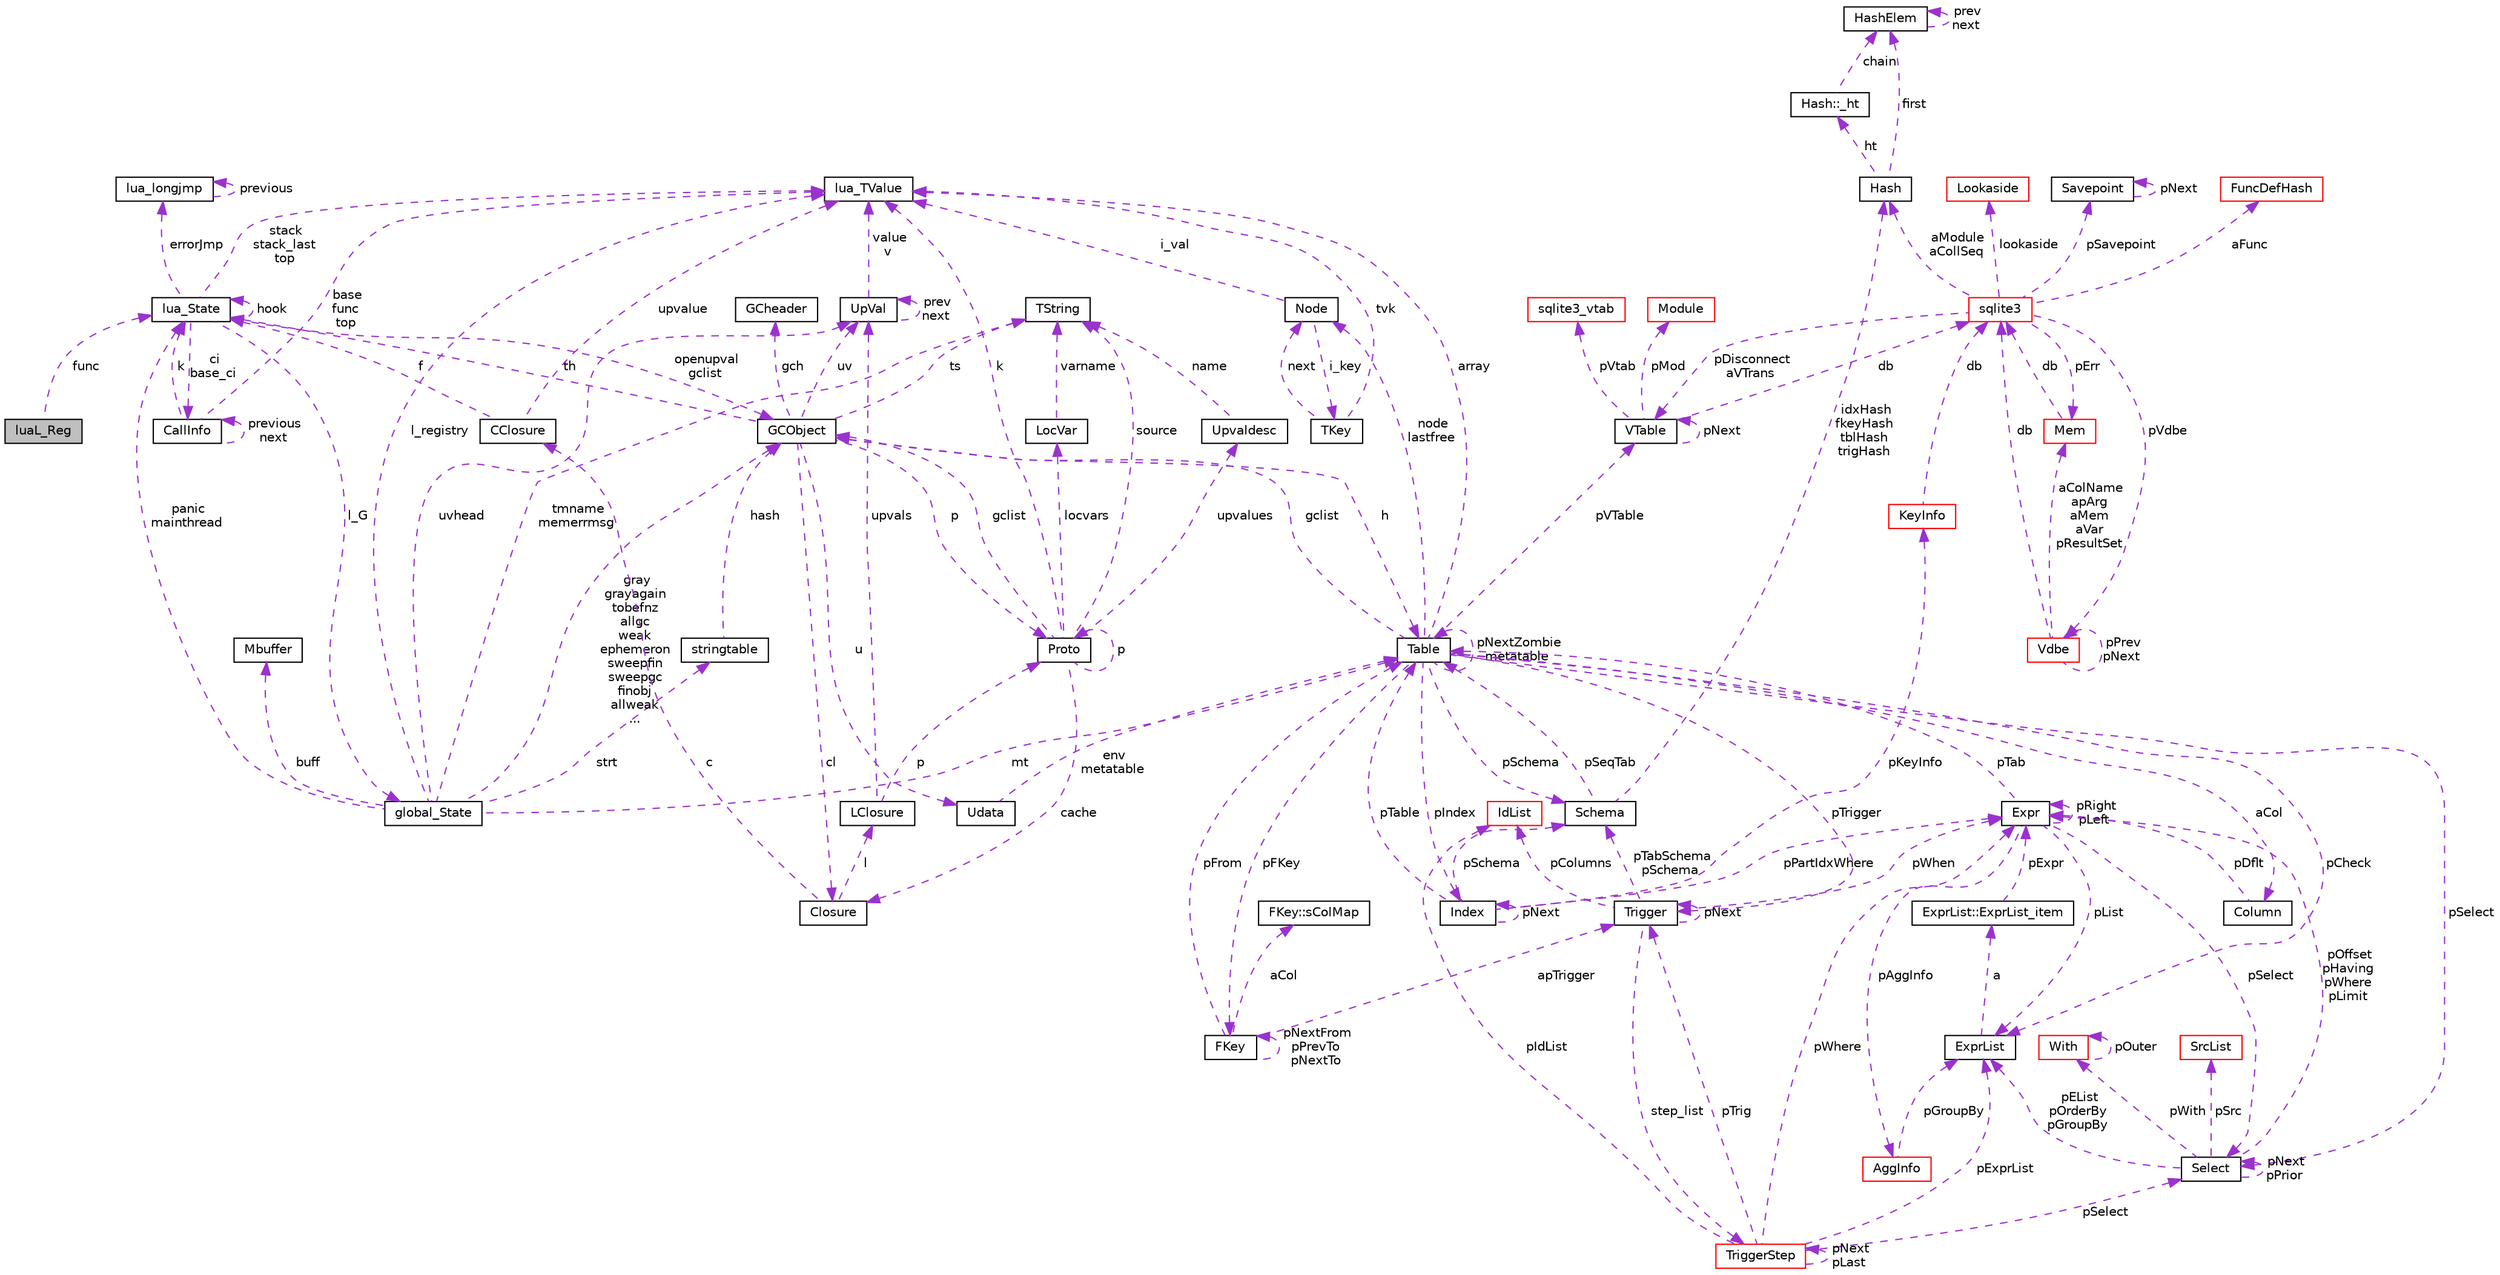 digraph "luaL_Reg"
{
  edge [fontname="Helvetica",fontsize="10",labelfontname="Helvetica",labelfontsize="10"];
  node [fontname="Helvetica",fontsize="10",shape=record];
  Node1 [label="luaL_Reg",height=0.2,width=0.4,color="black", fillcolor="grey75", style="filled", fontcolor="black"];
  Node2 -> Node1 [dir="back",color="darkorchid3",fontsize="10",style="dashed",label=" func" ,fontname="Helvetica"];
  Node2 [label="lua_State",height=0.2,width=0.4,color="black", fillcolor="white", style="filled",URL="$structlua___state.html"];
  Node3 -> Node2 [dir="back",color="darkorchid3",fontsize="10",style="dashed",label=" stack\nstack_last\ntop" ,fontname="Helvetica"];
  Node3 [label="lua_TValue",height=0.2,width=0.4,color="black", fillcolor="white", style="filled",URL="$structlua___t_value.html"];
  Node4 -> Node2 [dir="back",color="darkorchid3",fontsize="10",style="dashed",label=" errorJmp" ,fontname="Helvetica"];
  Node4 [label="lua_longjmp",height=0.2,width=0.4,color="black", fillcolor="white", style="filled",URL="$structlua__longjmp.html"];
  Node4 -> Node4 [dir="back",color="darkorchid3",fontsize="10",style="dashed",label=" previous" ,fontname="Helvetica"];
  Node5 -> Node2 [dir="back",color="darkorchid3",fontsize="10",style="dashed",label=" l_G" ,fontname="Helvetica"];
  Node5 [label="global_State",height=0.2,width=0.4,color="black", fillcolor="white", style="filled",URL="$structglobal___state.html"];
  Node6 -> Node5 [dir="back",color="darkorchid3",fontsize="10",style="dashed",label=" uvhead" ,fontname="Helvetica"];
  Node6 [label="UpVal",height=0.2,width=0.4,color="black", fillcolor="white", style="filled",URL="$struct_up_val.html"];
  Node6 -> Node6 [dir="back",color="darkorchid3",fontsize="10",style="dashed",label=" prev\nnext" ,fontname="Helvetica"];
  Node3 -> Node6 [dir="back",color="darkorchid3",fontsize="10",style="dashed",label=" value\nv" ,fontname="Helvetica"];
  Node3 -> Node5 [dir="back",color="darkorchid3",fontsize="10",style="dashed",label=" l_registry" ,fontname="Helvetica"];
  Node7 -> Node5 [dir="back",color="darkorchid3",fontsize="10",style="dashed",label=" strt" ,fontname="Helvetica"];
  Node7 [label="stringtable",height=0.2,width=0.4,color="black", fillcolor="white", style="filled",URL="$structstringtable.html"];
  Node8 -> Node7 [dir="back",color="darkorchid3",fontsize="10",style="dashed",label=" hash" ,fontname="Helvetica"];
  Node8 [label="GCObject",height=0.2,width=0.4,color="black", fillcolor="white", style="filled",URL="$union_g_c_object.html"];
  Node6 -> Node8 [dir="back",color="darkorchid3",fontsize="10",style="dashed",label=" uv" ,fontname="Helvetica"];
  Node9 -> Node8 [dir="back",color="darkorchid3",fontsize="10",style="dashed",label=" p" ,fontname="Helvetica"];
  Node9 [label="Proto",height=0.2,width=0.4,color="black", fillcolor="white", style="filled",URL="$struct_proto.html"];
  Node3 -> Node9 [dir="back",color="darkorchid3",fontsize="10",style="dashed",label=" k" ,fontname="Helvetica"];
  Node9 -> Node9 [dir="back",color="darkorchid3",fontsize="10",style="dashed",label=" p" ,fontname="Helvetica"];
  Node10 -> Node9 [dir="back",color="darkorchid3",fontsize="10",style="dashed",label=" locvars" ,fontname="Helvetica"];
  Node10 [label="LocVar",height=0.2,width=0.4,color="black", fillcolor="white", style="filled",URL="$struct_loc_var.html"];
  Node11 -> Node10 [dir="back",color="darkorchid3",fontsize="10",style="dashed",label=" varname" ,fontname="Helvetica"];
  Node11 [label="TString",height=0.2,width=0.4,color="black", fillcolor="white", style="filled",URL="$union_t_string.html"];
  Node11 -> Node9 [dir="back",color="darkorchid3",fontsize="10",style="dashed",label=" source" ,fontname="Helvetica"];
  Node12 -> Node9 [dir="back",color="darkorchid3",fontsize="10",style="dashed",label=" cache" ,fontname="Helvetica"];
  Node12 [label="Closure",height=0.2,width=0.4,color="black", fillcolor="white", style="filled",URL="$union_closure.html"];
  Node13 -> Node12 [dir="back",color="darkorchid3",fontsize="10",style="dashed",label=" c" ,fontname="Helvetica"];
  Node13 [label="CClosure",height=0.2,width=0.4,color="black", fillcolor="white", style="filled",URL="$struct_c_closure.html"];
  Node3 -> Node13 [dir="back",color="darkorchid3",fontsize="10",style="dashed",label=" upvalue" ,fontname="Helvetica"];
  Node2 -> Node13 [dir="back",color="darkorchid3",fontsize="10",style="dashed",label=" f" ,fontname="Helvetica"];
  Node14 -> Node12 [dir="back",color="darkorchid3",fontsize="10",style="dashed",label=" l" ,fontname="Helvetica"];
  Node14 [label="LClosure",height=0.2,width=0.4,color="black", fillcolor="white", style="filled",URL="$struct_l_closure.html"];
  Node6 -> Node14 [dir="back",color="darkorchid3",fontsize="10",style="dashed",label=" upvals" ,fontname="Helvetica"];
  Node9 -> Node14 [dir="back",color="darkorchid3",fontsize="10",style="dashed",label=" p" ,fontname="Helvetica"];
  Node8 -> Node9 [dir="back",color="darkorchid3",fontsize="10",style="dashed",label=" gclist" ,fontname="Helvetica"];
  Node15 -> Node9 [dir="back",color="darkorchid3",fontsize="10",style="dashed",label=" upvalues" ,fontname="Helvetica"];
  Node15 [label="Upvaldesc",height=0.2,width=0.4,color="black", fillcolor="white", style="filled",URL="$struct_upvaldesc.html"];
  Node11 -> Node15 [dir="back",color="darkorchid3",fontsize="10",style="dashed",label=" name" ,fontname="Helvetica"];
  Node11 -> Node8 [dir="back",color="darkorchid3",fontsize="10",style="dashed",label=" ts" ,fontname="Helvetica"];
  Node12 -> Node8 [dir="back",color="darkorchid3",fontsize="10",style="dashed",label=" cl" ,fontname="Helvetica"];
  Node16 -> Node8 [dir="back",color="darkorchid3",fontsize="10",style="dashed",label=" gch" ,fontname="Helvetica"];
  Node16 [label="GCheader",height=0.2,width=0.4,color="black", fillcolor="white", style="filled",URL="$struct_g_cheader.html"];
  Node17 -> Node8 [dir="back",color="darkorchid3",fontsize="10",style="dashed",label=" h" ,fontname="Helvetica"];
  Node17 [label="Table",height=0.2,width=0.4,color="black", fillcolor="white", style="filled",URL="$struct_table.html"];
  Node18 -> Node17 [dir="back",color="darkorchid3",fontsize="10",style="dashed",label=" node\nlastfree" ,fontname="Helvetica"];
  Node18 [label="Node",height=0.2,width=0.4,color="black", fillcolor="white", style="filled",URL="$struct_node.html"];
  Node3 -> Node18 [dir="back",color="darkorchid3",fontsize="10",style="dashed",label=" i_val" ,fontname="Helvetica"];
  Node19 -> Node18 [dir="back",color="darkorchid3",fontsize="10",style="dashed",label=" i_key" ,fontname="Helvetica"];
  Node19 [label="TKey",height=0.2,width=0.4,color="black", fillcolor="white", style="filled",URL="$union_t_key.html"];
  Node18 -> Node19 [dir="back",color="darkorchid3",fontsize="10",style="dashed",label=" next" ,fontname="Helvetica"];
  Node3 -> Node19 [dir="back",color="darkorchid3",fontsize="10",style="dashed",label=" tvk" ,fontname="Helvetica"];
  Node20 -> Node17 [dir="back",color="darkorchid3",fontsize="10",style="dashed",label=" pSchema" ,fontname="Helvetica"];
  Node20 [label="Schema",height=0.2,width=0.4,color="black", fillcolor="white", style="filled",URL="$struct_schema.html"];
  Node17 -> Node20 [dir="back",color="darkorchid3",fontsize="10",style="dashed",label=" pSeqTab" ,fontname="Helvetica"];
  Node21 -> Node20 [dir="back",color="darkorchid3",fontsize="10",style="dashed",label=" idxHash\nfkeyHash\ntblHash\ntrigHash" ,fontname="Helvetica"];
  Node21 [label="Hash",height=0.2,width=0.4,color="black", fillcolor="white", style="filled",URL="$struct_hash.html"];
  Node22 -> Node21 [dir="back",color="darkorchid3",fontsize="10",style="dashed",label=" ht" ,fontname="Helvetica"];
  Node22 [label="Hash::_ht",height=0.2,width=0.4,color="black", fillcolor="white", style="filled",URL="$struct_hash_1_1__ht.html"];
  Node23 -> Node22 [dir="back",color="darkorchid3",fontsize="10",style="dashed",label=" chain" ,fontname="Helvetica"];
  Node23 [label="HashElem",height=0.2,width=0.4,color="black", fillcolor="white", style="filled",URL="$struct_hash_elem.html"];
  Node23 -> Node23 [dir="back",color="darkorchid3",fontsize="10",style="dashed",label=" prev\nnext" ,fontname="Helvetica"];
  Node23 -> Node21 [dir="back",color="darkorchid3",fontsize="10",style="dashed",label=" first" ,fontname="Helvetica"];
  Node3 -> Node17 [dir="back",color="darkorchid3",fontsize="10",style="dashed",label=" array" ,fontname="Helvetica"];
  Node24 -> Node17 [dir="back",color="darkorchid3",fontsize="10",style="dashed",label=" aCol" ,fontname="Helvetica"];
  Node24 [label="Column",height=0.2,width=0.4,color="black", fillcolor="white", style="filled",URL="$struct_column.html"];
  Node25 -> Node24 [dir="back",color="darkorchid3",fontsize="10",style="dashed",label=" pDflt" ,fontname="Helvetica"];
  Node25 [label="Expr",height=0.2,width=0.4,color="black", fillcolor="white", style="filled",URL="$struct_expr.html"];
  Node26 -> Node25 [dir="back",color="darkorchid3",fontsize="10",style="dashed",label=" pAggInfo" ,fontname="Helvetica"];
  Node26 [label="AggInfo",height=0.2,width=0.4,color="red", fillcolor="white", style="filled",URL="$struct_agg_info.html"];
  Node27 -> Node26 [dir="back",color="darkorchid3",fontsize="10",style="dashed",label=" pGroupBy" ,fontname="Helvetica"];
  Node27 [label="ExprList",height=0.2,width=0.4,color="black", fillcolor="white", style="filled",URL="$struct_expr_list.html"];
  Node28 -> Node27 [dir="back",color="darkorchid3",fontsize="10",style="dashed",label=" a" ,fontname="Helvetica"];
  Node28 [label="ExprList::ExprList_item",height=0.2,width=0.4,color="black", fillcolor="white", style="filled",URL="$struct_expr_list_1_1_expr_list__item.html"];
  Node25 -> Node28 [dir="back",color="darkorchid3",fontsize="10",style="dashed",label=" pExpr" ,fontname="Helvetica"];
  Node25 -> Node25 [dir="back",color="darkorchid3",fontsize="10",style="dashed",label=" pRight\npLeft" ,fontname="Helvetica"];
  Node17 -> Node25 [dir="back",color="darkorchid3",fontsize="10",style="dashed",label=" pTab" ,fontname="Helvetica"];
  Node29 -> Node25 [dir="back",color="darkorchid3",fontsize="10",style="dashed",label=" pSelect" ,fontname="Helvetica"];
  Node29 [label="Select",height=0.2,width=0.4,color="black", fillcolor="white", style="filled",URL="$struct_select.html"];
  Node25 -> Node29 [dir="back",color="darkorchid3",fontsize="10",style="dashed",label=" pOffset\npHaving\npWhere\npLimit" ,fontname="Helvetica"];
  Node30 -> Node29 [dir="back",color="darkorchid3",fontsize="10",style="dashed",label=" pWith" ,fontname="Helvetica"];
  Node30 [label="With",height=0.2,width=0.4,color="red", fillcolor="white", style="filled",URL="$struct_with.html"];
  Node30 -> Node30 [dir="back",color="darkorchid3",fontsize="10",style="dashed",label=" pOuter" ,fontname="Helvetica"];
  Node29 -> Node29 [dir="back",color="darkorchid3",fontsize="10",style="dashed",label=" pNext\npPrior" ,fontname="Helvetica"];
  Node31 -> Node29 [dir="back",color="darkorchid3",fontsize="10",style="dashed",label=" pSrc" ,fontname="Helvetica"];
  Node31 [label="SrcList",height=0.2,width=0.4,color="red", fillcolor="white", style="filled",URL="$struct_src_list.html"];
  Node27 -> Node29 [dir="back",color="darkorchid3",fontsize="10",style="dashed",label=" pEList\npOrderBy\npGroupBy" ,fontname="Helvetica"];
  Node27 -> Node25 [dir="back",color="darkorchid3",fontsize="10",style="dashed",label=" pList" ,fontname="Helvetica"];
  Node32 -> Node17 [dir="back",color="darkorchid3",fontsize="10",style="dashed",label=" pFKey" ,fontname="Helvetica"];
  Node32 [label="FKey",height=0.2,width=0.4,color="black", fillcolor="white", style="filled",URL="$struct_f_key.html"];
  Node33 -> Node32 [dir="back",color="darkorchid3",fontsize="10",style="dashed",label=" aCol" ,fontname="Helvetica"];
  Node33 [label="FKey::sColMap",height=0.2,width=0.4,color="black", fillcolor="white", style="filled",URL="$struct_f_key_1_1s_col_map.html"];
  Node32 -> Node32 [dir="back",color="darkorchid3",fontsize="10",style="dashed",label=" pNextFrom\npPrevTo\npNextTo" ,fontname="Helvetica"];
  Node17 -> Node32 [dir="back",color="darkorchid3",fontsize="10",style="dashed",label=" pFrom" ,fontname="Helvetica"];
  Node34 -> Node32 [dir="back",color="darkorchid3",fontsize="10",style="dashed",label=" apTrigger" ,fontname="Helvetica"];
  Node34 [label="Trigger",height=0.2,width=0.4,color="black", fillcolor="white", style="filled",URL="$struct_trigger.html"];
  Node35 -> Node34 [dir="back",color="darkorchid3",fontsize="10",style="dashed",label=" step_list" ,fontname="Helvetica"];
  Node35 [label="TriggerStep",height=0.2,width=0.4,color="red", fillcolor="white", style="filled",URL="$struct_trigger_step.html"];
  Node35 -> Node35 [dir="back",color="darkorchid3",fontsize="10",style="dashed",label=" pNext\npLast" ,fontname="Helvetica"];
  Node25 -> Node35 [dir="back",color="darkorchid3",fontsize="10",style="dashed",label=" pWhere" ,fontname="Helvetica"];
  Node36 -> Node35 [dir="back",color="darkorchid3",fontsize="10",style="dashed",label=" pIdList" ,fontname="Helvetica"];
  Node36 [label="IdList",height=0.2,width=0.4,color="red", fillcolor="white", style="filled",URL="$struct_id_list.html"];
  Node29 -> Node35 [dir="back",color="darkorchid3",fontsize="10",style="dashed",label=" pSelect" ,fontname="Helvetica"];
  Node34 -> Node35 [dir="back",color="darkorchid3",fontsize="10",style="dashed",label=" pTrig" ,fontname="Helvetica"];
  Node27 -> Node35 [dir="back",color="darkorchid3",fontsize="10",style="dashed",label=" pExprList" ,fontname="Helvetica"];
  Node20 -> Node34 [dir="back",color="darkorchid3",fontsize="10",style="dashed",label=" pTabSchema\npSchema" ,fontname="Helvetica"];
  Node25 -> Node34 [dir="back",color="darkorchid3",fontsize="10",style="dashed",label=" pWhen" ,fontname="Helvetica"];
  Node36 -> Node34 [dir="back",color="darkorchid3",fontsize="10",style="dashed",label=" pColumns" ,fontname="Helvetica"];
  Node34 -> Node34 [dir="back",color="darkorchid3",fontsize="10",style="dashed",label=" pNext" ,fontname="Helvetica"];
  Node37 -> Node17 [dir="back",color="darkorchid3",fontsize="10",style="dashed",label=" pVTable" ,fontname="Helvetica"];
  Node37 [label="VTable",height=0.2,width=0.4,color="black", fillcolor="white", style="filled",URL="$struct_v_table.html"];
  Node38 -> Node37 [dir="back",color="darkorchid3",fontsize="10",style="dashed",label=" db" ,fontname="Helvetica"];
  Node38 [label="sqlite3",height=0.2,width=0.4,color="red", fillcolor="white", style="filled",URL="$structsqlite3.html"];
  Node39 -> Node38 [dir="back",color="darkorchid3",fontsize="10",style="dashed",label=" pErr" ,fontname="Helvetica"];
  Node39 [label="Mem",height=0.2,width=0.4,color="red", fillcolor="white", style="filled",URL="$struct_mem.html"];
  Node38 -> Node39 [dir="back",color="darkorchid3",fontsize="10",style="dashed",label=" db" ,fontname="Helvetica"];
  Node40 -> Node38 [dir="back",color="darkorchid3",fontsize="10",style="dashed",label=" pVdbe" ,fontname="Helvetica"];
  Node40 [label="Vdbe",height=0.2,width=0.4,color="red", fillcolor="white", style="filled",URL="$struct_vdbe.html"];
  Node40 -> Node40 [dir="back",color="darkorchid3",fontsize="10",style="dashed",label=" pPrev\npNext" ,fontname="Helvetica"];
  Node39 -> Node40 [dir="back",color="darkorchid3",fontsize="10",style="dashed",label=" aColName\napArg\naMem\naVar\npResultSet" ,fontname="Helvetica"];
  Node38 -> Node40 [dir="back",color="darkorchid3",fontsize="10",style="dashed",label=" db" ,fontname="Helvetica"];
  Node41 -> Node38 [dir="back",color="darkorchid3",fontsize="10",style="dashed",label=" pSavepoint" ,fontname="Helvetica"];
  Node41 [label="Savepoint",height=0.2,width=0.4,color="black", fillcolor="white", style="filled",URL="$struct_savepoint.html"];
  Node41 -> Node41 [dir="back",color="darkorchid3",fontsize="10",style="dashed",label=" pNext" ,fontname="Helvetica"];
  Node42 -> Node38 [dir="back",color="darkorchid3",fontsize="10",style="dashed",label=" aFunc" ,fontname="Helvetica"];
  Node42 [label="FuncDefHash",height=0.2,width=0.4,color="red", fillcolor="white", style="filled",URL="$struct_func_def_hash.html"];
  Node43 -> Node38 [dir="back",color="darkorchid3",fontsize="10",style="dashed",label=" lookaside" ,fontname="Helvetica"];
  Node43 [label="Lookaside",height=0.2,width=0.4,color="red", fillcolor="white", style="filled",URL="$struct_lookaside.html"];
  Node37 -> Node38 [dir="back",color="darkorchid3",fontsize="10",style="dashed",label=" pDisconnect\naVTrans" ,fontname="Helvetica"];
  Node21 -> Node38 [dir="back",color="darkorchid3",fontsize="10",style="dashed",label=" aModule\naCollSeq" ,fontname="Helvetica"];
  Node37 -> Node37 [dir="back",color="darkorchid3",fontsize="10",style="dashed",label=" pNext" ,fontname="Helvetica"];
  Node44 -> Node37 [dir="back",color="darkorchid3",fontsize="10",style="dashed",label=" pMod" ,fontname="Helvetica"];
  Node44 [label="Module",height=0.2,width=0.4,color="red", fillcolor="white", style="filled",URL="$struct_module.html"];
  Node45 -> Node37 [dir="back",color="darkorchid3",fontsize="10",style="dashed",label=" pVtab" ,fontname="Helvetica"];
  Node45 [label="sqlite3_vtab",height=0.2,width=0.4,color="red", fillcolor="white", style="filled",URL="$structsqlite3__vtab.html"];
  Node17 -> Node17 [dir="back",color="darkorchid3",fontsize="10",style="dashed",label=" pNextZombie\nmetatable" ,fontname="Helvetica"];
  Node34 -> Node17 [dir="back",color="darkorchid3",fontsize="10",style="dashed",label=" pTrigger" ,fontname="Helvetica"];
  Node29 -> Node17 [dir="back",color="darkorchid3",fontsize="10",style="dashed",label=" pSelect" ,fontname="Helvetica"];
  Node8 -> Node17 [dir="back",color="darkorchid3",fontsize="10",style="dashed",label=" gclist" ,fontname="Helvetica"];
  Node27 -> Node17 [dir="back",color="darkorchid3",fontsize="10",style="dashed",label=" pCheck" ,fontname="Helvetica"];
  Node46 -> Node17 [dir="back",color="darkorchid3",fontsize="10",style="dashed",label=" pIndex" ,fontname="Helvetica"];
  Node46 [label="Index",height=0.2,width=0.4,color="black", fillcolor="white", style="filled",URL="$struct_index.html"];
  Node20 -> Node46 [dir="back",color="darkorchid3",fontsize="10",style="dashed",label=" pSchema" ,fontname="Helvetica"];
  Node25 -> Node46 [dir="back",color="darkorchid3",fontsize="10",style="dashed",label=" pPartIdxWhere" ,fontname="Helvetica"];
  Node17 -> Node46 [dir="back",color="darkorchid3",fontsize="10",style="dashed",label=" pTable" ,fontname="Helvetica"];
  Node47 -> Node46 [dir="back",color="darkorchid3",fontsize="10",style="dashed",label=" pKeyInfo" ,fontname="Helvetica"];
  Node47 [label="KeyInfo",height=0.2,width=0.4,color="red", fillcolor="white", style="filled",URL="$struct_key_info.html"];
  Node38 -> Node47 [dir="back",color="darkorchid3",fontsize="10",style="dashed",label=" db" ,fontname="Helvetica"];
  Node46 -> Node46 [dir="back",color="darkorchid3",fontsize="10",style="dashed",label=" pNext" ,fontname="Helvetica"];
  Node48 -> Node8 [dir="back",color="darkorchid3",fontsize="10",style="dashed",label=" u" ,fontname="Helvetica"];
  Node48 [label="Udata",height=0.2,width=0.4,color="black", fillcolor="white", style="filled",URL="$union_udata.html"];
  Node17 -> Node48 [dir="back",color="darkorchid3",fontsize="10",style="dashed",label=" env\nmetatable" ,fontname="Helvetica"];
  Node2 -> Node8 [dir="back",color="darkorchid3",fontsize="10",style="dashed",label=" th" ,fontname="Helvetica"];
  Node11 -> Node5 [dir="back",color="darkorchid3",fontsize="10",style="dashed",label=" tmname\nmemerrmsg" ,fontname="Helvetica"];
  Node17 -> Node5 [dir="back",color="darkorchid3",fontsize="10",style="dashed",label=" mt" ,fontname="Helvetica"];
  Node8 -> Node5 [dir="back",color="darkorchid3",fontsize="10",style="dashed",label=" gray\ngrayagain\ntobefnz\nallgc\nweak\nephemeron\nsweepfin\nsweepgc\nfinobj\nallweak\n..." ,fontname="Helvetica"];
  Node2 -> Node5 [dir="back",color="darkorchid3",fontsize="10",style="dashed",label=" panic\nmainthread" ,fontname="Helvetica"];
  Node49 -> Node5 [dir="back",color="darkorchid3",fontsize="10",style="dashed",label=" buff" ,fontname="Helvetica"];
  Node49 [label="Mbuffer",height=0.2,width=0.4,color="black", fillcolor="white", style="filled",URL="$struct_mbuffer.html"];
  Node8 -> Node2 [dir="back",color="darkorchid3",fontsize="10",style="dashed",label=" openupval\ngclist" ,fontname="Helvetica"];
  Node2 -> Node2 [dir="back",color="darkorchid3",fontsize="10",style="dashed",label=" hook" ,fontname="Helvetica"];
  Node50 -> Node2 [dir="back",color="darkorchid3",fontsize="10",style="dashed",label=" ci\nbase_ci" ,fontname="Helvetica"];
  Node50 [label="CallInfo",height=0.2,width=0.4,color="black", fillcolor="white", style="filled",URL="$struct_call_info.html"];
  Node3 -> Node50 [dir="back",color="darkorchid3",fontsize="10",style="dashed",label=" base\nfunc\ntop" ,fontname="Helvetica"];
  Node2 -> Node50 [dir="back",color="darkorchid3",fontsize="10",style="dashed",label=" k" ,fontname="Helvetica"];
  Node50 -> Node50 [dir="back",color="darkorchid3",fontsize="10",style="dashed",label=" previous\nnext" ,fontname="Helvetica"];
}
